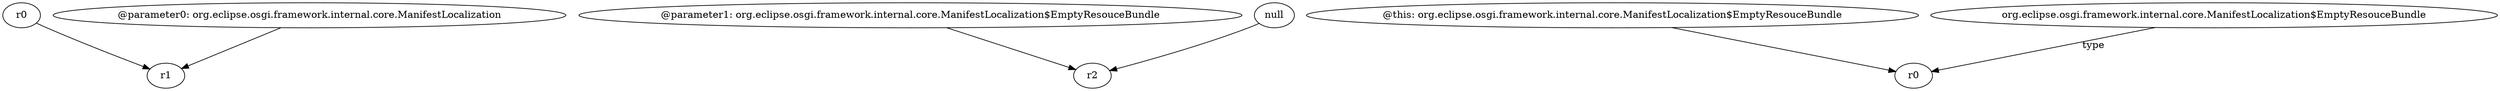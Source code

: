 digraph g {
0[label="r0"]
1[label="r1"]
0->1[label=""]
2[label="@parameter1: org.eclipse.osgi.framework.internal.core.ManifestLocalization$EmptyResouceBundle"]
3[label="r2"]
2->3[label=""]
4[label="@this: org.eclipse.osgi.framework.internal.core.ManifestLocalization$EmptyResouceBundle"]
5[label="r0"]
4->5[label=""]
6[label="@parameter0: org.eclipse.osgi.framework.internal.core.ManifestLocalization"]
6->1[label=""]
7[label="org.eclipse.osgi.framework.internal.core.ManifestLocalization$EmptyResouceBundle"]
7->5[label="type"]
8[label="null"]
8->3[label=""]
}